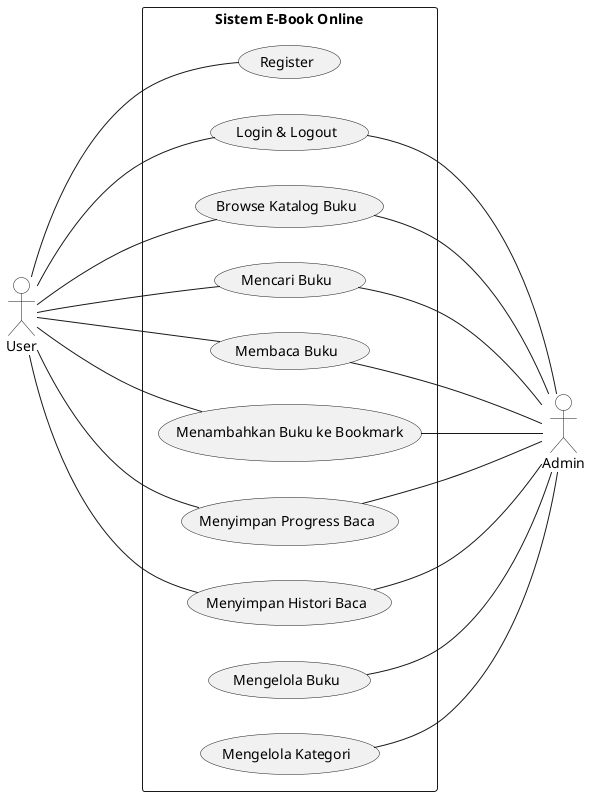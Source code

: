 ' https://www.plantuml.com/plantuml/uml/
' https://www.planttext.com/

@startuml
left to right direction
skinparam packageStyle rectangle

actor :User: as User #white
actor :Admin: as Admin #white

rectangle "Sistem E-Book Online" {
    User --- (Register)
    User --- (Login & Logout)
    User --- (Browse Katalog Buku)
    User --- (Mencari Buku)
    User --- (Membaca Buku)
    User --- (Menambahkan Buku ke Bookmark)
    User --- (Menyimpan Progress Baca)
    User --- (Menyimpan Histori Baca)

    (Mengelola Buku) --- Admin
    (Mengelola Kategori) --- Admin
    (Login & Logout) --- Admin
    (Browse Katalog Buku) --- Admin
    (Mencari Buku) --- Admin
    (Membaca Buku) --- Admin
    (Menambahkan Buku ke Bookmark) --- Admin
    (Menyimpan Progress Baca) --- Admin
    (Menyimpan Histori Baca) --- Admin
}
@enduml
